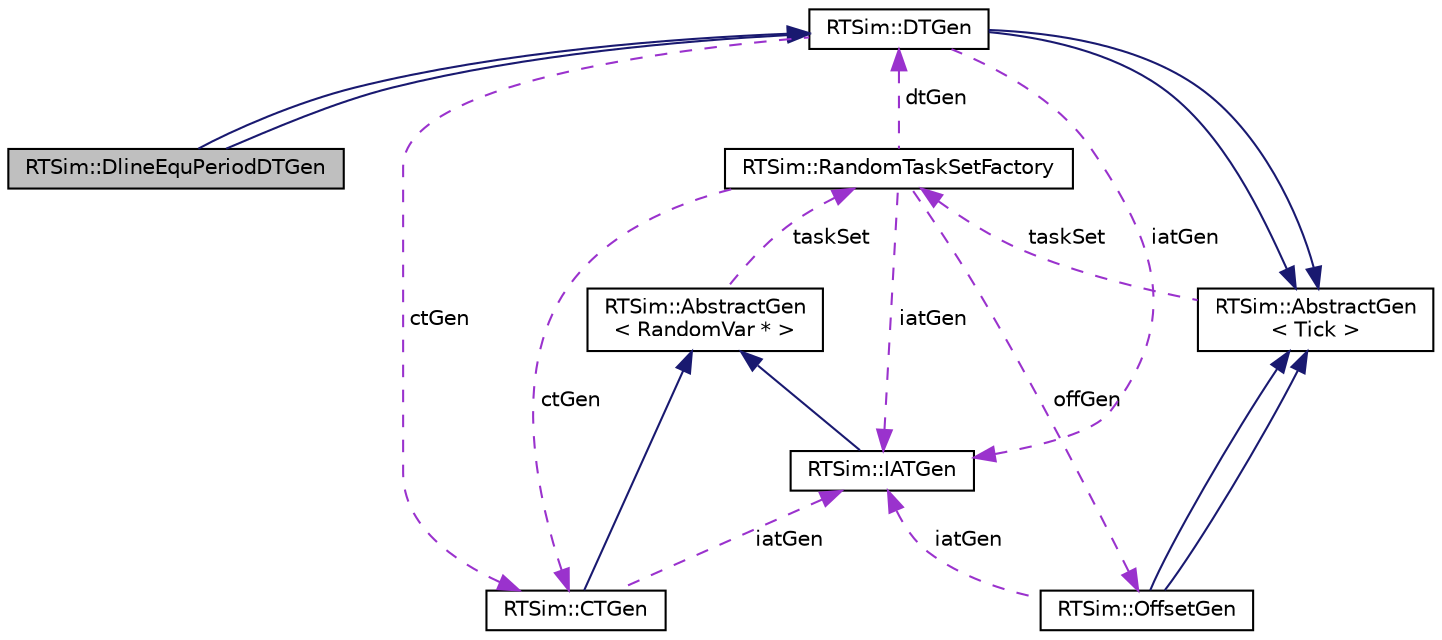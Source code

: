 digraph "RTSim::DlineEquPeriodDTGen"
{
  edge [fontname="Helvetica",fontsize="10",labelfontname="Helvetica",labelfontsize="10"];
  node [fontname="Helvetica",fontsize="10",shape=record];
  Node1 [label="RTSim::DlineEquPeriodDTGen",height=0.2,width=0.4,color="black", fillcolor="grey75", style="filled", fontcolor="black"];
  Node2 -> Node1 [dir="back",color="midnightblue",fontsize="10",style="solid"];
  Node2 [label="RTSim::DTGen",height=0.2,width=0.4,color="black", fillcolor="white", style="filled",URL="$d9/df6/classRTSim_1_1DTGen.html"];
  Node3 -> Node2 [dir="back",color="midnightblue",fontsize="10",style="solid"];
  Node3 [label="RTSim::AbstractGen\l\< Tick \>",height=0.2,width=0.4,color="black", fillcolor="white", style="filled",URL="$df/da6/classRTSim_1_1AbstractGen.html"];
  Node4 -> Node3 [dir="back",color="darkorchid3",fontsize="10",style="dashed",label=" taskSet" ];
  Node4 [label="RTSim::RandomTaskSetFactory",height=0.2,width=0.4,color="black", fillcolor="white", style="filled",URL="$dc/d61/classRTSim_1_1RandomTaskSetFactory.html"];
  Node5 -> Node4 [dir="back",color="darkorchid3",fontsize="10",style="dashed",label=" offGen" ];
  Node5 [label="RTSim::OffsetGen",height=0.2,width=0.4,color="black", fillcolor="white", style="filled",URL="$d5/d62/classRTSim_1_1OffsetGen.html"];
  Node3 -> Node5 [dir="back",color="midnightblue",fontsize="10",style="solid"];
  Node3 -> Node5 [dir="back",color="midnightblue",fontsize="10",style="solid"];
  Node6 -> Node5 [dir="back",color="darkorchid3",fontsize="10",style="dashed",label=" iatGen" ];
  Node6 [label="RTSim::IATGen",height=0.2,width=0.4,color="black", fillcolor="white", style="filled",URL="$d1/db1/classRTSim_1_1IATGen.html"];
  Node7 -> Node6 [dir="back",color="midnightblue",fontsize="10",style="solid"];
  Node7 [label="RTSim::AbstractGen\l\< RandomVar * \>",height=0.2,width=0.4,color="black", fillcolor="white", style="filled",URL="$df/da6/classRTSim_1_1AbstractGen.html"];
  Node4 -> Node7 [dir="back",color="darkorchid3",fontsize="10",style="dashed",label=" taskSet" ];
  Node2 -> Node4 [dir="back",color="darkorchid3",fontsize="10",style="dashed",label=" dtGen" ];
  Node8 -> Node4 [dir="back",color="darkorchid3",fontsize="10",style="dashed",label=" ctGen" ];
  Node8 [label="RTSim::CTGen",height=0.2,width=0.4,color="black", fillcolor="white", style="filled",URL="$d6/d22/classRTSim_1_1CTGen.html"];
  Node7 -> Node8 [dir="back",color="midnightblue",fontsize="10",style="solid"];
  Node6 -> Node8 [dir="back",color="darkorchid3",fontsize="10",style="dashed",label=" iatGen" ];
  Node6 -> Node4 [dir="back",color="darkorchid3",fontsize="10",style="dashed",label=" iatGen" ];
  Node3 -> Node2 [dir="back",color="midnightblue",fontsize="10",style="solid"];
  Node8 -> Node2 [dir="back",color="darkorchid3",fontsize="10",style="dashed",label=" ctGen" ];
  Node6 -> Node2 [dir="back",color="darkorchid3",fontsize="10",style="dashed",label=" iatGen" ];
  Node2 -> Node1 [dir="back",color="midnightblue",fontsize="10",style="solid"];
}

